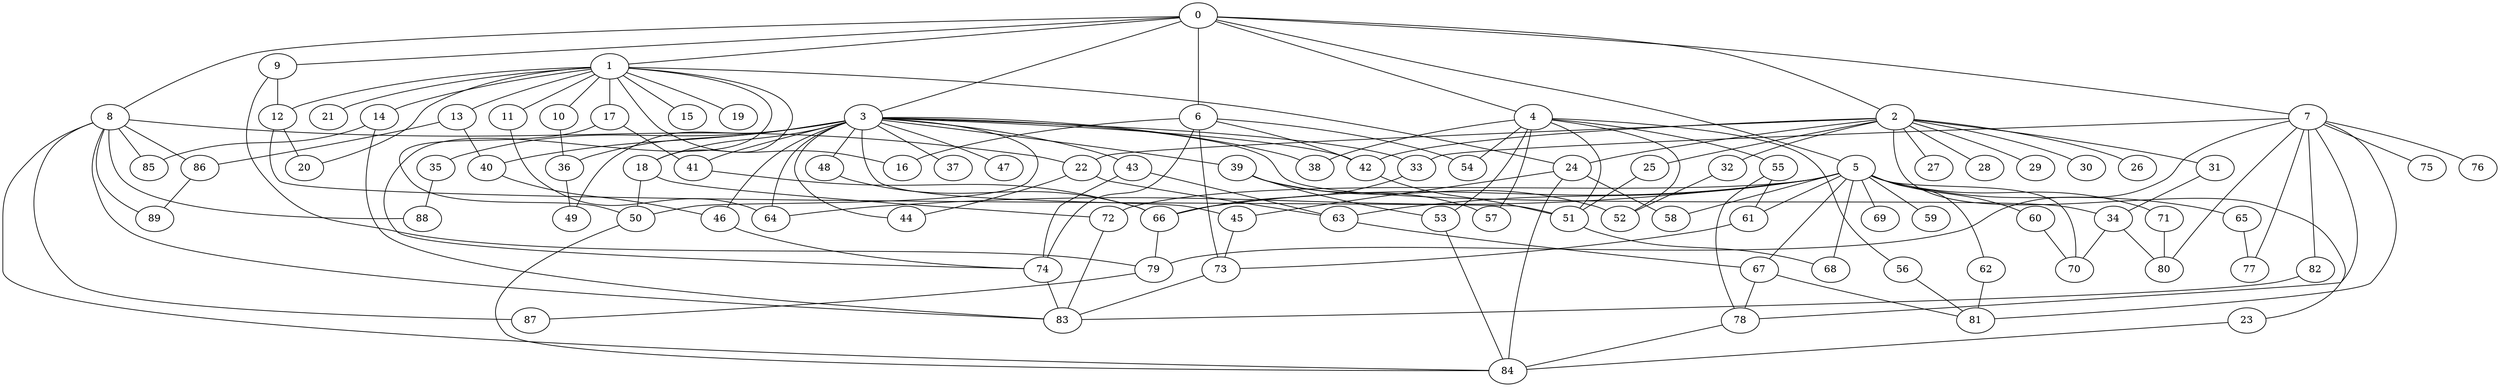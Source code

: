 
graph graphname {
    0 -- 1
0 -- 2
0 -- 3
0 -- 4
0 -- 5
0 -- 6
0 -- 7
0 -- 8
0 -- 9
1 -- 10
1 -- 11
1 -- 12
1 -- 13
1 -- 14
1 -- 15
1 -- 16
1 -- 17
1 -- 18
1 -- 19
1 -- 20
1 -- 21
1 -- 24
1 -- 74
2 -- 32
2 -- 22
2 -- 23
2 -- 24
2 -- 25
2 -- 26
2 -- 27
2 -- 28
2 -- 29
2 -- 30
2 -- 31
2 -- 42
3 -- 33
3 -- 34
3 -- 35
3 -- 36
3 -- 37
3 -- 38
3 -- 39
3 -- 40
3 -- 41
3 -- 42
3 -- 43
3 -- 44
3 -- 45
3 -- 46
3 -- 47
3 -- 48
3 -- 49
3 -- 50
3 -- 64
3 -- 18
4 -- 51
4 -- 52
4 -- 53
4 -- 54
4 -- 55
4 -- 56
4 -- 57
4 -- 38
5 -- 64
5 -- 66
5 -- 67
5 -- 68
5 -- 69
5 -- 70
5 -- 65
5 -- 72
5 -- 71
5 -- 58
5 -- 59
5 -- 60
5 -- 61
5 -- 62
5 -- 63
6 -- 73
6 -- 74
6 -- 42
6 -- 54
6 -- 16
7 -- 75
7 -- 76
7 -- 77
7 -- 78
7 -- 79
7 -- 80
7 -- 81
7 -- 82
7 -- 33
8 -- 83
8 -- 84
8 -- 85
8 -- 86
8 -- 87
8 -- 88
8 -- 89
8 -- 22
9 -- 79
9 -- 12
10 -- 36
11 -- 64
12 -- 51
12 -- 20
13 -- 86
13 -- 40
14 -- 83
14 -- 85
17 -- 50
17 -- 41
18 -- 72
18 -- 50
22 -- 44
22 -- 63
23 -- 84
24 -- 58
24 -- 84
24 -- 45
25 -- 51
31 -- 34
32 -- 52
33 -- 66
34 -- 80
34 -- 70
35 -- 88
36 -- 49
39 -- 53
39 -- 57
39 -- 52
40 -- 46
41 -- 66
42 -- 51
43 -- 74
43 -- 63
45 -- 73
46 -- 74
48 -- 66
50 -- 84
51 -- 68
53 -- 84
55 -- 78
55 -- 61
56 -- 81
60 -- 70
61 -- 73
62 -- 81
63 -- 67
65 -- 77
66 -- 79
67 -- 81
67 -- 78
71 -- 80
72 -- 83
73 -- 83
74 -- 83
78 -- 84
79 -- 87
82 -- 83
86 -- 89

}
